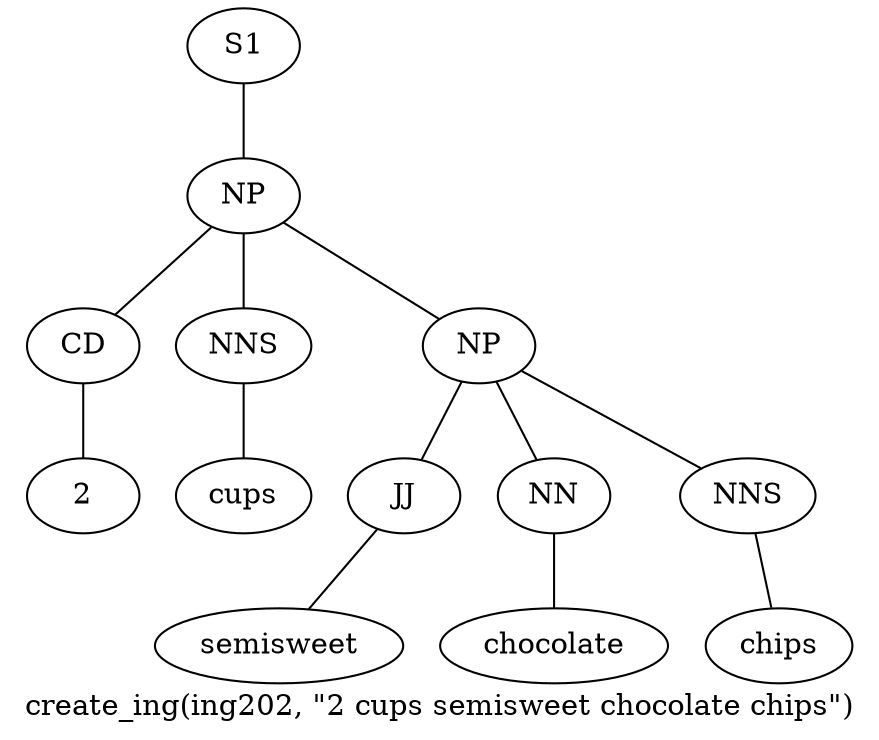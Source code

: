 graph SyntaxGraph {
	label = "create_ing(ing202, \"2 cups semisweet chocolate chips\")";
	Node0 [label="S1"];
	Node1 [label="NP"];
	Node2 [label="CD"];
	Node3 [label="2"];
	Node4 [label="NNS"];
	Node5 [label="cups"];
	Node6 [label="NP"];
	Node7 [label="JJ"];
	Node8 [label="semisweet"];
	Node9 [label="NN"];
	Node10 [label="chocolate"];
	Node11 [label="NNS"];
	Node12 [label="chips"];

	Node0 -- Node1;
	Node1 -- Node2;
	Node1 -- Node4;
	Node1 -- Node6;
	Node2 -- Node3;
	Node4 -- Node5;
	Node6 -- Node7;
	Node6 -- Node9;
	Node6 -- Node11;
	Node7 -- Node8;
	Node9 -- Node10;
	Node11 -- Node12;
}